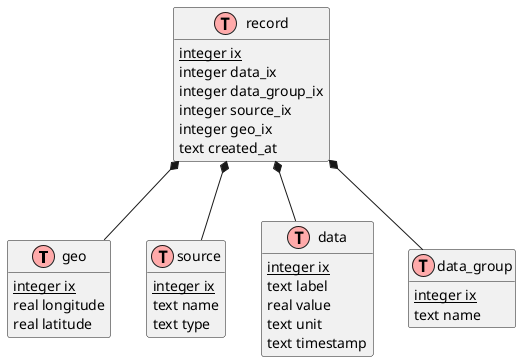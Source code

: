 ' class diagram
@startuml
!define table(x) class x << (T,#FFAAAA) >>
!define primary_key(x) <u>x</u>
hide methods

table(geo) {
    primary_key(integer ix)
    real longitude
    real latitude
}

table(source) {
    primary_key(integer ix)
    text name
    text type
}

table(data) {
    primary_key(integer ix)
    text label
    real value
    text unit
    text timestamp
}

table(data_group) {
    primary_key(integer ix)
    text name
}

table(record) {
    primary_key(integer ix)
    integer data_ix
    integer data_group_ix
    integer source_ix
    integer geo_ix
    text created_at
}

record *-- data
record *-- data_group
record *-- source
record *-- geo
@enduml
